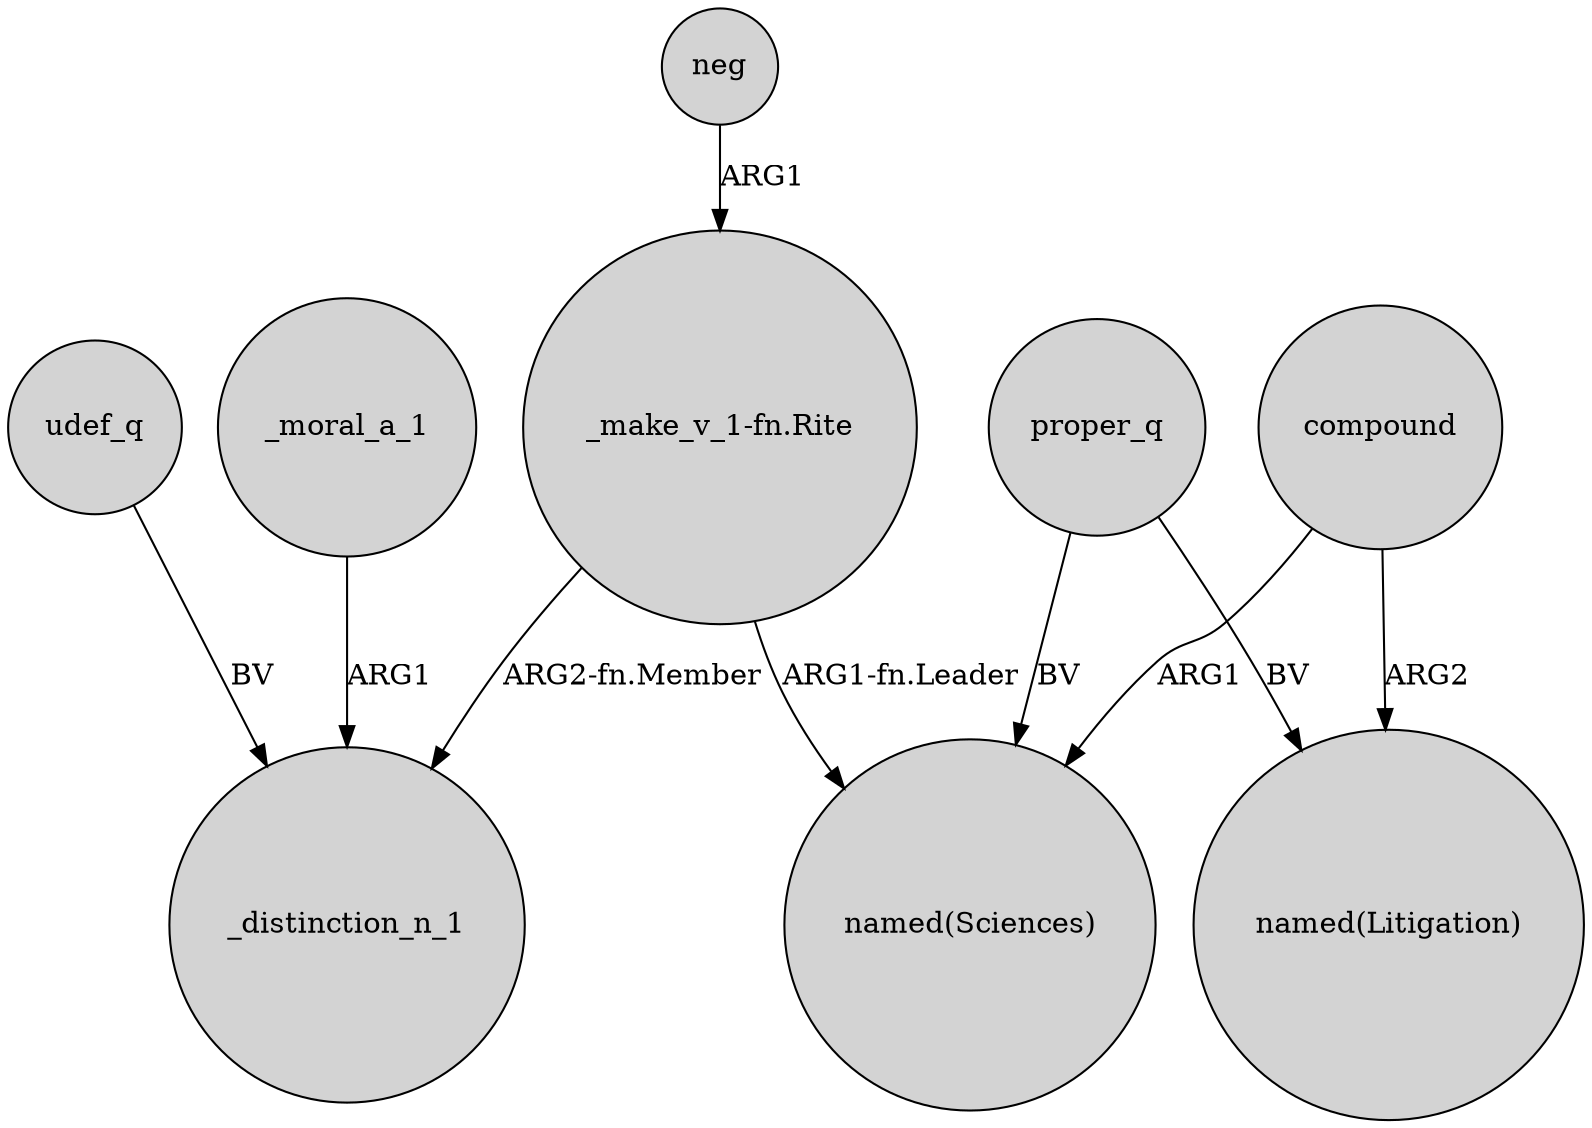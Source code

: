 digraph {
	node [shape=circle style=filled]
	"_make_v_1-fn.Rite" -> _distinction_n_1 [label="ARG2-fn.Member"]
	compound -> "named(Litigation)" [label=ARG2]
	proper_q -> "named(Litigation)" [label=BV]
	compound -> "named(Sciences)" [label=ARG1]
	"_make_v_1-fn.Rite" -> "named(Sciences)" [label="ARG1-fn.Leader"]
	proper_q -> "named(Sciences)" [label=BV]
	udef_q -> _distinction_n_1 [label=BV]
	neg -> "_make_v_1-fn.Rite" [label=ARG1]
	_moral_a_1 -> _distinction_n_1 [label=ARG1]
}
